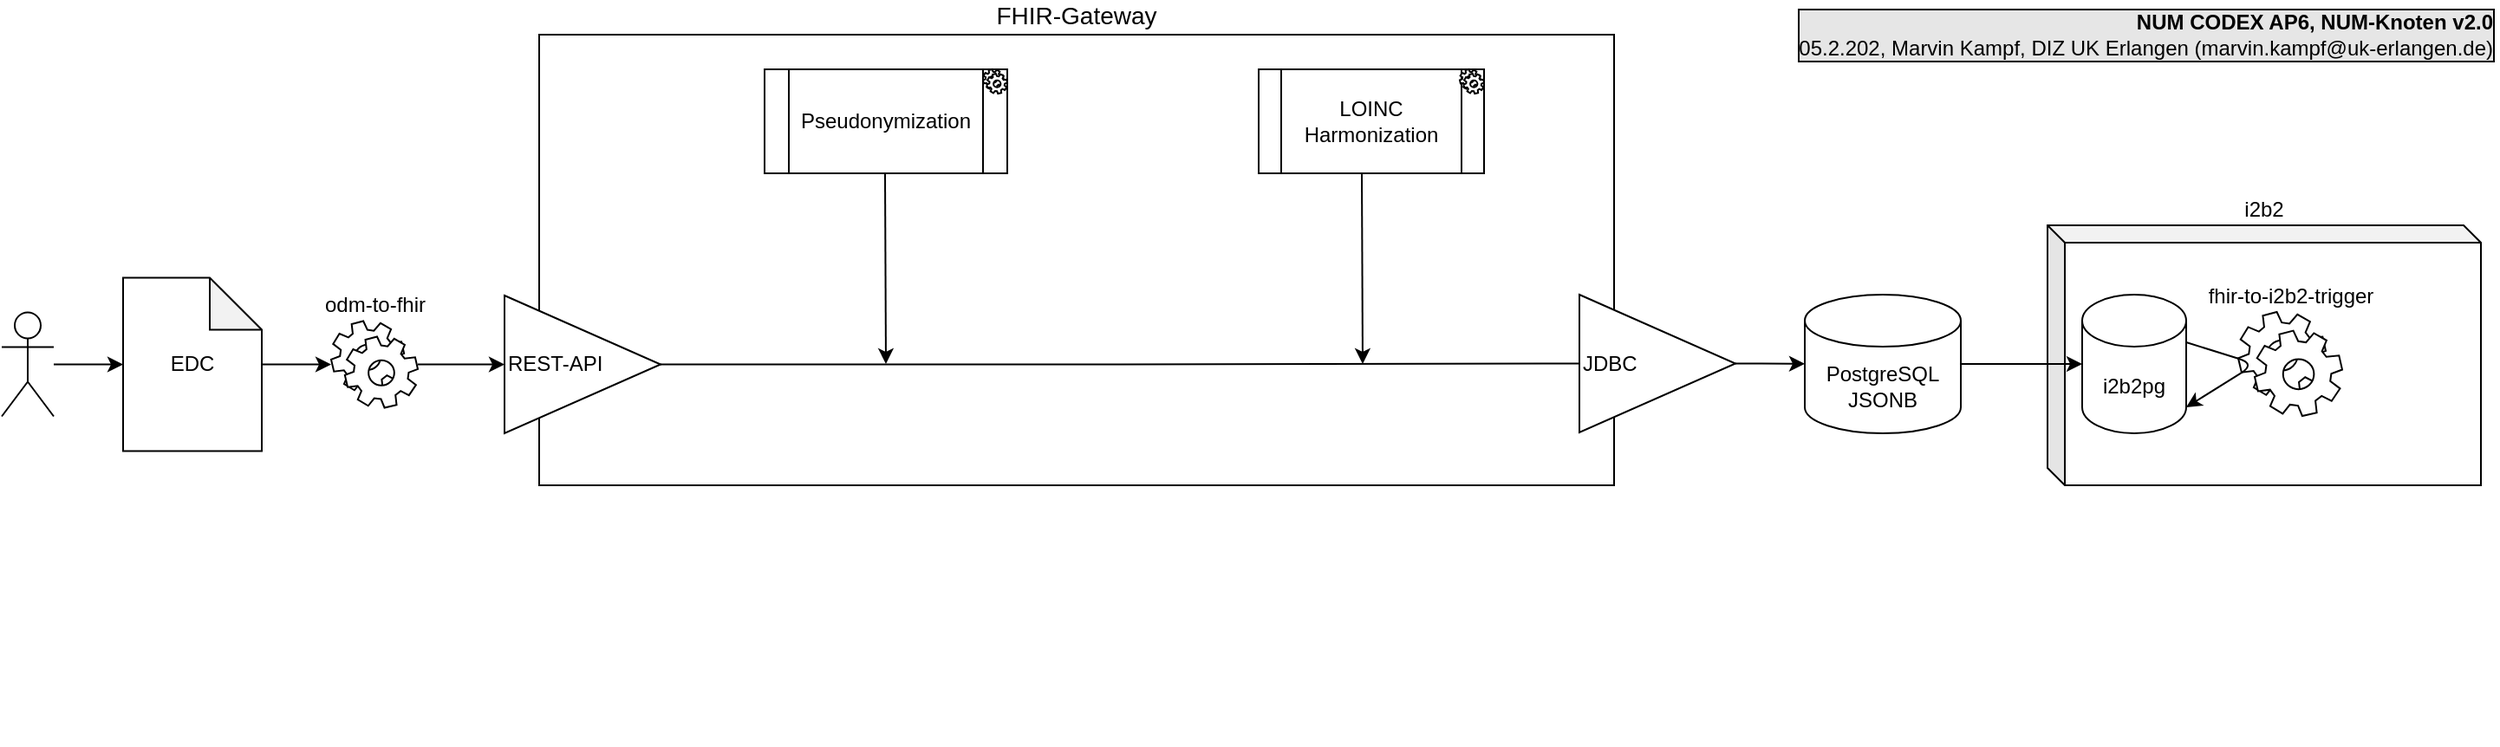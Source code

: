 <mxfile version="14.2.9" type="device"><diagram id="jGCV98gVly2-MNFm8NOj" name="Page-1"><mxGraphModel dx="1497" dy="1079" grid="1" gridSize="10" guides="1" tooltips="1" connect="1" arrows="1" fold="1" page="1" pageScale="1" pageWidth="1800" pageHeight="400" math="0" shadow="0"><root><mxCell id="0"/><mxCell id="1" parent="0"/><mxCell id="Zt5BA39hv14aOKBqLXmp-29" value="" style="endArrow=classic;html=1;exitX=1;exitY=0.5;exitDx=0;exitDy=0;" parent="1" source="Zt5BA39hv14aOKBqLXmp-16" edge="1" target="Zt5BA39hv14aOKBqLXmp-32"><mxGeometry width="50" height="50" relative="1" as="geometry"><mxPoint x="870" y="410" as="sourcePoint"/><mxPoint x="1220" y="229.75" as="targetPoint"/></mxGeometry></mxCell><mxCell id="Zt5BA39hv14aOKBqLXmp-30" value="" style="group;fontSize=12;" parent="1" vertex="1" connectable="0"><mxGeometry x="450" y="40" width="710" height="410" as="geometry"/></mxCell><mxCell id="Zt5BA39hv14aOKBqLXmp-1" value="&lt;font style=&quot;font-size: 14px&quot;&gt;FHIR-Gateway&lt;/font&gt;" style="whiteSpace=wrap;html=1;labelPosition=center;verticalLabelPosition=top;align=center;verticalAlign=bottom;" parent="Zt5BA39hv14aOKBqLXmp-30" vertex="1"><mxGeometry x="20" width="620" height="260" as="geometry"/></mxCell><mxCell id="k_gDi91qzh6jBcTeUFAy-2" style="edgeStyle=orthogonalEdgeStyle;rounded=0;orthogonalLoop=1;jettySize=auto;html=1;endArrow=none;endFill=0;" edge="1" parent="Zt5BA39hv14aOKBqLXmp-30" source="Zt5BA39hv14aOKBqLXmp-2" target="Zt5BA39hv14aOKBqLXmp-16"><mxGeometry relative="1" as="geometry"/></mxCell><mxCell id="Zt5BA39hv14aOKBqLXmp-2" value="REST-API" style="triangle;whiteSpace=wrap;html=1;align=left;" parent="Zt5BA39hv14aOKBqLXmp-30" vertex="1"><mxGeometry y="150.5" width="90" height="79.5" as="geometry"/></mxCell><mxCell id="Zt5BA39hv14aOKBqLXmp-6" value="LOINC Harmonization" style="shape=process;whiteSpace=wrap;html=1;backgroundOutline=1;" parent="Zt5BA39hv14aOKBqLXmp-30" vertex="1"><mxGeometry x="435" y="20" width="130" height="60" as="geometry"/></mxCell><mxCell id="Zt5BA39hv14aOKBqLXmp-7" value="Pseudonymization" style="shape=process;whiteSpace=wrap;html=1;backgroundOutline=1;" parent="Zt5BA39hv14aOKBqLXmp-30" vertex="1"><mxGeometry x="150" y="20" width="140" height="60" as="geometry"/></mxCell><mxCell id="Zt5BA39hv14aOKBqLXmp-12" value="" style="endArrow=classic;html=1;exitX=0.5;exitY=1;exitDx=0;exitDy=0;" parent="Zt5BA39hv14aOKBqLXmp-30" edge="1"><mxGeometry x="-120" width="50" height="50" as="geometry"><mxPoint x="219.5" y="80" as="sourcePoint"/><mxPoint x="220" y="190" as="targetPoint"/></mxGeometry></mxCell><mxCell id="Zt5BA39hv14aOKBqLXmp-16" value="JDBC" style="triangle;whiteSpace=wrap;html=1;align=left;" parent="Zt5BA39hv14aOKBqLXmp-30" vertex="1"><mxGeometry x="620" y="150" width="90" height="79.5" as="geometry"/></mxCell><mxCell id="Zt5BA39hv14aOKBqLXmp-27" value="" style="endArrow=classic;html=1;exitX=0.5;exitY=1;exitDx=0;exitDy=0;" parent="Zt5BA39hv14aOKBqLXmp-30" edge="1"><mxGeometry x="155" width="50" height="50" as="geometry"><mxPoint x="494.5" y="80" as="sourcePoint"/><mxPoint x="495" y="190" as="targetPoint"/></mxGeometry></mxCell><mxCell id="Zt5BA39hv14aOKBqLXmp-37" value="" style="shape=mxgraph.bpmn.service_task;html=1;outlineConnect=0;align=center;" parent="Zt5BA39hv14aOKBqLXmp-30" vertex="1"><mxGeometry x="276" y="20" width="14" height="14" as="geometry"/></mxCell><mxCell id="Zt5BA39hv14aOKBqLXmp-39" value="" style="shape=mxgraph.bpmn.service_task;html=1;outlineConnect=0;align=center;" parent="Zt5BA39hv14aOKBqLXmp-30" vertex="1"><mxGeometry x="551" y="20" width="14" height="14" as="geometry"/></mxCell><mxCell id="Zt5BA39hv14aOKBqLXmp-32" value="PostgreSQL JSONB" style="shape=cylinder3;whiteSpace=wrap;html=1;boundedLbl=1;backgroundOutline=1;size=15;align=center;" parent="1" vertex="1"><mxGeometry x="1200" y="190" width="90" height="80" as="geometry"/></mxCell><mxCell id="Zt5BA39hv14aOKBqLXmp-60" style="edgeStyle=orthogonalEdgeStyle;curved=0;rounded=1;sketch=0;orthogonalLoop=1;jettySize=auto;html=1;" parent="1" source="Zt5BA39hv14aOKBqLXmp-46" target="Zt5BA39hv14aOKBqLXmp-62" edge="1"><mxGeometry relative="1" as="geometry"/></mxCell><mxCell id="Zt5BA39hv14aOKBqLXmp-46" value="EDC" style="shape=note;whiteSpace=wrap;html=1;backgroundOutline=1;darkOpacity=0.05;fontSize=12;align=center;" parent="1" vertex="1"><mxGeometry x="230" y="180.25" width="80" height="100" as="geometry"/></mxCell><mxCell id="Zt5BA39hv14aOKBqLXmp-47" value="" style="shape=umlActor;verticalLabelPosition=bottom;verticalAlign=middle;html=1;outlineConnect=0;fontSize=12;align=center;" parent="1" vertex="1"><mxGeometry x="160" y="200.25" width="30" height="60" as="geometry"/></mxCell><mxCell id="Zt5BA39hv14aOKBqLXmp-49" value="" style="endArrow=classic;html=1;entryX=0;entryY=0.5;entryDx=0;entryDy=0;entryPerimeter=0;" parent="1" source="Zt5BA39hv14aOKBqLXmp-47" target="Zt5BA39hv14aOKBqLXmp-46" edge="1"><mxGeometry width="50" height="50" relative="1" as="geometry"><mxPoint x="550" y="0.25" as="sourcePoint"/><mxPoint x="600" y="-49.75" as="targetPoint"/></mxGeometry></mxCell><mxCell id="Zt5BA39hv14aOKBqLXmp-65" style="edgeStyle=orthogonalEdgeStyle;curved=0;rounded=1;sketch=0;orthogonalLoop=1;jettySize=auto;html=1;" parent="1" source="Zt5BA39hv14aOKBqLXmp-62" target="Zt5BA39hv14aOKBqLXmp-2" edge="1"><mxGeometry relative="1" as="geometry"><mxPoint x="390" y="60" as="targetPoint"/></mxGeometry></mxCell><mxCell id="Zt5BA39hv14aOKBqLXmp-62" value="odm-to-fhir" style="shape=mxgraph.bpmn.service_task;html=1;outlineConnect=0;rounded=0;sketch=0;labelPosition=center;verticalLabelPosition=top;align=center;verticalAlign=bottom;" parent="1" vertex="1"><mxGeometry x="350" y="205.25" width="50" height="50" as="geometry"/></mxCell><mxCell id="Zt5BA39hv14aOKBqLXmp-85" value="i2b2" style="shape=cube;whiteSpace=wrap;html=1;boundedLbl=1;backgroundOutline=1;darkOpacity=0.05;darkOpacity2=0.1;align=center;size=10;labelPosition=center;verticalLabelPosition=top;verticalAlign=bottom;" parent="1" vertex="1"><mxGeometry x="1340" y="150" width="250" height="150" as="geometry"/></mxCell><mxCell id="Zt5BA39hv14aOKBqLXmp-83" value="fhir-to-i2b2-trigger" style="shape=mxgraph.bpmn.service_task;html=1;outlineConnect=0;rounded=0;sketch=0;labelPosition=center;verticalLabelPosition=top;align=center;verticalAlign=bottom;" parent="1" vertex="1"><mxGeometry x="1450" y="200" width="60" height="60" as="geometry"/></mxCell><mxCell id="WNGWCEHn9WsMIJgv1xP3-1" value="i2b2pg" style="shape=cylinder3;whiteSpace=wrap;html=1;boundedLbl=1;backgroundOutline=1;size=15;" parent="1" vertex="1"><mxGeometry x="1360" y="190" width="60" height="80" as="geometry"/></mxCell><mxCell id="WNGWCEHn9WsMIJgv1xP3-3" value="" style="endArrow=classic;html=1;entryX=1;entryY=1;entryDx=0;entryDy=-15;entryPerimeter=0;exitX=1;exitY=0;exitDx=0;exitDy=27.5;exitPerimeter=0;" parent="1" source="WNGWCEHn9WsMIJgv1xP3-1" target="WNGWCEHn9WsMIJgv1xP3-1" edge="1"><mxGeometry width="50" height="50" relative="1" as="geometry"><mxPoint x="1300" y="140" as="sourcePoint"/><mxPoint x="900" y="500" as="targetPoint"/><Array as="points"><mxPoint x="1460" y="230"/></Array></mxGeometry></mxCell><mxCell id="WNGWCEHn9WsMIJgv1xP3-4" value="" style="endArrow=classic;html=1;entryX=0;entryY=0.5;entryDx=0;entryDy=0;entryPerimeter=0;exitX=1;exitY=0.5;exitDx=0;exitDy=0;exitPerimeter=0;" parent="1" source="Zt5BA39hv14aOKBqLXmp-32" target="WNGWCEHn9WsMIJgv1xP3-1" edge="1"><mxGeometry width="50" height="50" relative="1" as="geometry"><mxPoint x="1020" y="640" as="sourcePoint"/><mxPoint x="1070" y="590" as="targetPoint"/></mxGeometry></mxCell><mxCell id="k_gDi91qzh6jBcTeUFAy-3" value="&lt;b&gt;NUM CODEX AP6, NUM-Knoten v2.0&lt;br&gt;&lt;/b&gt;05.2.202, Marvin Kampf, DIZ UK Erlangen (marvin.kampf@uk-erlangen.de)" style="text;html=1;strokeColor=none;fillColor=none;align=right;verticalAlign=middle;whiteSpace=wrap;rounded=0;labelBorderColor=#000000;labelBackgroundColor=#E6E6E6;" vertex="1" parent="1"><mxGeometry x="1180" y="30" width="420" height="20" as="geometry"/></mxCell></root></mxGraphModel></diagram></mxfile>